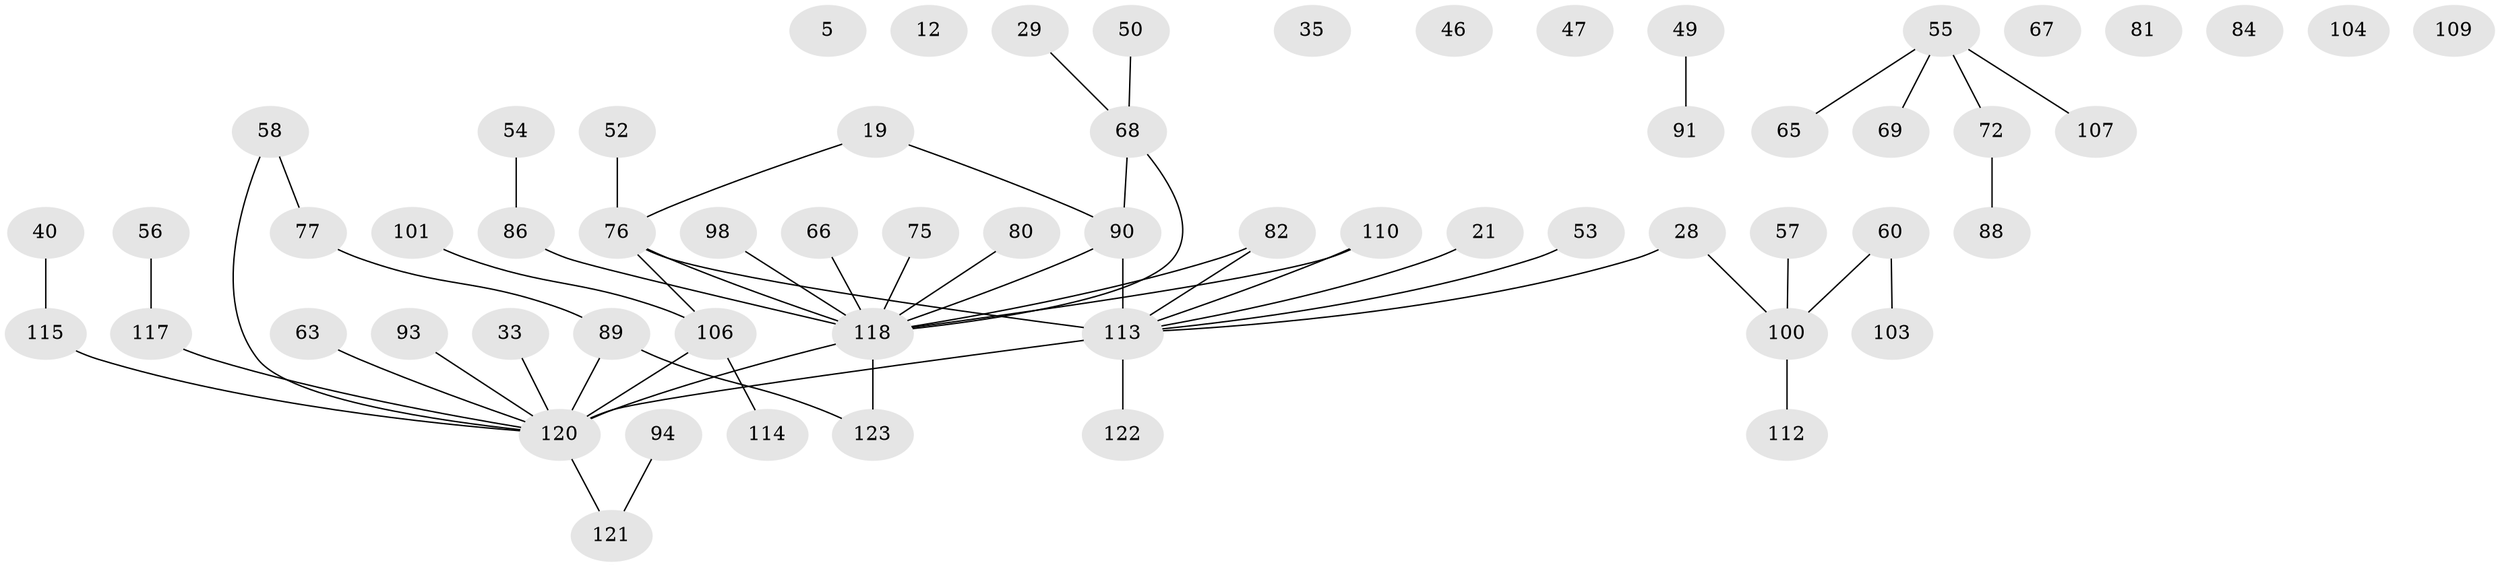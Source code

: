 // original degree distribution, {4: 0.11382113821138211, 3: 0.17073170731707318, 2: 0.3008130081300813, 0: 0.08130081300813008, 1: 0.2845528455284553, 5: 0.016260162601626018, 6: 0.032520325203252036}
// Generated by graph-tools (version 1.1) at 2025/40/03/09/25 04:40:14]
// undirected, 61 vertices, 57 edges
graph export_dot {
graph [start="1"]
  node [color=gray90,style=filled];
  5;
  12;
  19;
  21;
  28;
  29 [super="+26"];
  33;
  35;
  40 [super="+8"];
  46;
  47;
  49;
  50;
  52;
  53;
  54;
  55;
  56;
  57;
  58;
  60;
  63;
  65;
  66;
  67;
  68 [super="+10"];
  69;
  72 [super="+2"];
  75;
  76 [super="+37"];
  77 [super="+32+36"];
  80;
  81;
  82;
  84;
  86;
  88;
  89 [super="+87"];
  90 [super="+78+70+73"];
  91;
  93;
  94;
  98;
  100;
  101;
  103;
  104;
  106 [super="+95"];
  107;
  109;
  110 [super="+99+7"];
  112;
  113 [super="+44+64+74+96+97+22"];
  114;
  115;
  117;
  118 [super="+42+31+14+62+48+92+85"];
  120 [super="+71+108+119+111"];
  121;
  122;
  123;
  19 -- 76;
  19 -- 90;
  21 -- 113;
  28 -- 100;
  28 -- 113;
  29 -- 68;
  33 -- 120;
  40 -- 115;
  49 -- 91;
  50 -- 68;
  52 -- 76;
  53 -- 113;
  54 -- 86;
  55 -- 65;
  55 -- 69;
  55 -- 107;
  55 -- 72;
  56 -- 117;
  57 -- 100;
  58 -- 77;
  58 -- 120;
  60 -- 100;
  60 -- 103;
  63 -- 120;
  66 -- 118;
  68 -- 118;
  68 -- 90;
  72 -- 88;
  75 -- 118;
  76 -- 106 [weight=2];
  76 -- 113;
  76 -- 118;
  77 -- 89;
  80 -- 118;
  82 -- 118;
  82 -- 113;
  86 -- 118;
  89 -- 123 [weight=2];
  89 -- 120 [weight=2];
  90 -- 113 [weight=3];
  90 -- 118 [weight=2];
  93 -- 120;
  94 -- 121;
  98 -- 118;
  100 -- 112;
  101 -- 106;
  106 -- 114;
  106 -- 120 [weight=2];
  110 -- 113;
  110 -- 118;
  113 -- 120 [weight=2];
  113 -- 122;
  115 -- 120;
  117 -- 120;
  118 -- 123 [weight=2];
  118 -- 120 [weight=4];
  120 -- 121;
}
